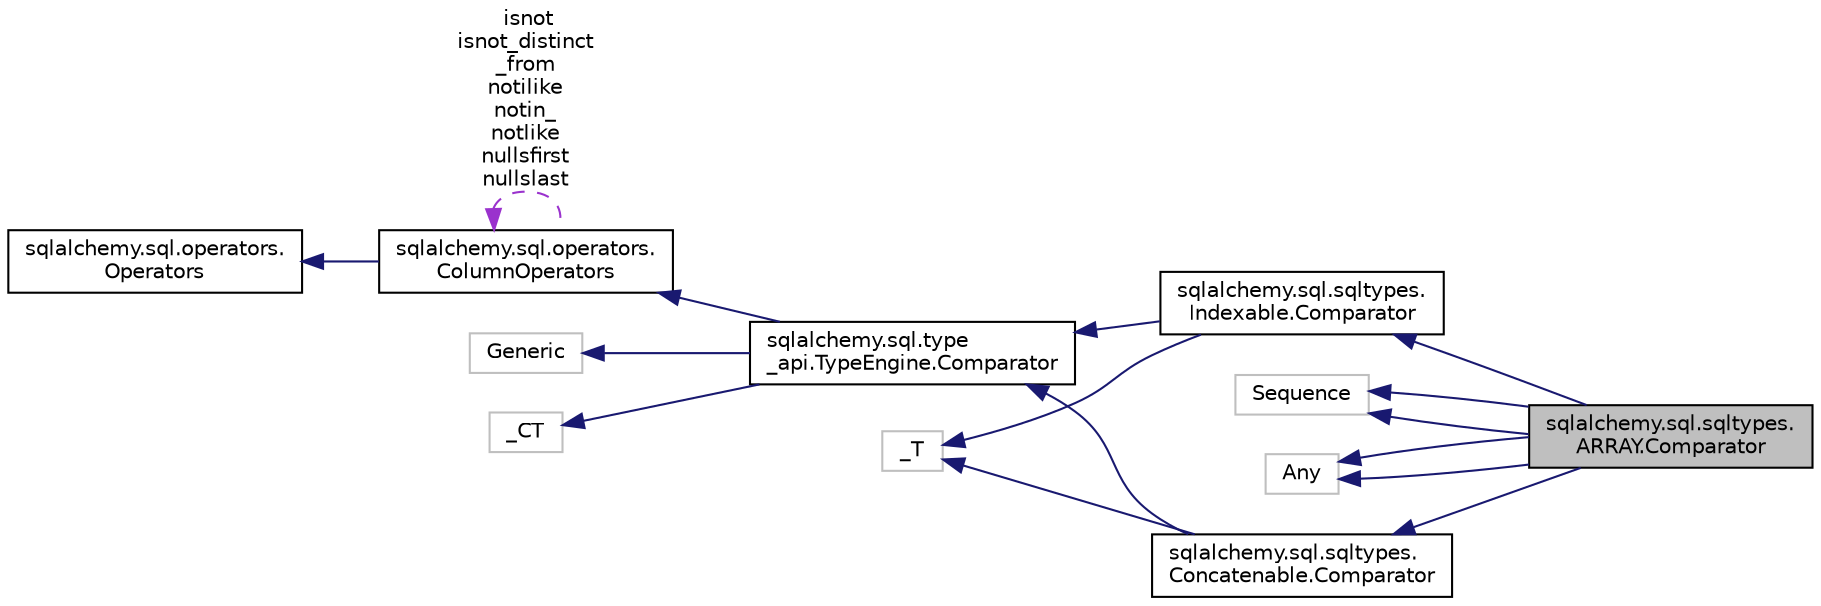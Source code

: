 digraph "sqlalchemy.sql.sqltypes.ARRAY.Comparator"
{
 // LATEX_PDF_SIZE
  edge [fontname="Helvetica",fontsize="10",labelfontname="Helvetica",labelfontsize="10"];
  node [fontname="Helvetica",fontsize="10",shape=record];
  rankdir="LR";
  Node1 [label="sqlalchemy.sql.sqltypes.\lARRAY.Comparator",height=0.2,width=0.4,color="black", fillcolor="grey75", style="filled", fontcolor="black",tooltip=" "];
  Node2 -> Node1 [dir="back",color="midnightblue",fontsize="10",style="solid",fontname="Helvetica"];
  Node2 [label="sqlalchemy.sql.sqltypes.\lIndexable.Comparator",height=0.2,width=0.4,color="black", fillcolor="white", style="filled",URL="$classsqlalchemy_1_1sql_1_1sqltypes_1_1Indexable_1_1Comparator.html",tooltip=" "];
  Node3 -> Node2 [dir="back",color="midnightblue",fontsize="10",style="solid",fontname="Helvetica"];
  Node3 [label="sqlalchemy.sql.type\l_api.TypeEngine.Comparator",height=0.2,width=0.4,color="black", fillcolor="white", style="filled",URL="$classsqlalchemy_1_1sql_1_1type__api_1_1TypeEngine_1_1Comparator.html",tooltip=" "];
  Node4 -> Node3 [dir="back",color="midnightblue",fontsize="10",style="solid",fontname="Helvetica"];
  Node4 [label="sqlalchemy.sql.operators.\lColumnOperators",height=0.2,width=0.4,color="black", fillcolor="white", style="filled",URL="$classsqlalchemy_1_1sql_1_1operators_1_1ColumnOperators.html",tooltip=" "];
  Node5 -> Node4 [dir="back",color="midnightblue",fontsize="10",style="solid",fontname="Helvetica"];
  Node5 [label="sqlalchemy.sql.operators.\lOperators",height=0.2,width=0.4,color="black", fillcolor="white", style="filled",URL="$classsqlalchemy_1_1sql_1_1operators_1_1Operators.html",tooltip=" "];
  Node4 -> Node4 [dir="back",color="darkorchid3",fontsize="10",style="dashed",label=" isnot\nisnot_distinct\l_from\nnotilike\nnotin_\nnotlike\nnullsfirst\nnullslast" ,fontname="Helvetica"];
  Node6 -> Node3 [dir="back",color="midnightblue",fontsize="10",style="solid",fontname="Helvetica"];
  Node6 [label="Generic",height=0.2,width=0.4,color="grey75", fillcolor="white", style="filled",tooltip=" "];
  Node7 -> Node3 [dir="back",color="midnightblue",fontsize="10",style="solid",fontname="Helvetica"];
  Node7 [label="_CT",height=0.2,width=0.4,color="grey75", fillcolor="white", style="filled",tooltip=" "];
  Node8 -> Node2 [dir="back",color="midnightblue",fontsize="10",style="solid",fontname="Helvetica"];
  Node8 [label="_T",height=0.2,width=0.4,color="grey75", fillcolor="white", style="filled",tooltip=" "];
  Node9 -> Node1 [dir="back",color="midnightblue",fontsize="10",style="solid",fontname="Helvetica"];
  Node9 [label="Sequence",height=0.2,width=0.4,color="grey75", fillcolor="white", style="filled",tooltip=" "];
  Node10 -> Node1 [dir="back",color="midnightblue",fontsize="10",style="solid",fontname="Helvetica"];
  Node10 [label="Any",height=0.2,width=0.4,color="grey75", fillcolor="white", style="filled",tooltip=" "];
  Node11 -> Node1 [dir="back",color="midnightblue",fontsize="10",style="solid",fontname="Helvetica"];
  Node11 [label="sqlalchemy.sql.sqltypes.\lConcatenable.Comparator",height=0.2,width=0.4,color="black", fillcolor="white", style="filled",URL="$classsqlalchemy_1_1sql_1_1sqltypes_1_1Concatenable_1_1Comparator.html",tooltip=" "];
  Node3 -> Node11 [dir="back",color="midnightblue",fontsize="10",style="solid",fontname="Helvetica"];
  Node8 -> Node11 [dir="back",color="midnightblue",fontsize="10",style="solid",fontname="Helvetica"];
  Node9 -> Node1 [dir="back",color="midnightblue",fontsize="10",style="solid",fontname="Helvetica"];
  Node10 -> Node1 [dir="back",color="midnightblue",fontsize="10",style="solid",fontname="Helvetica"];
}
